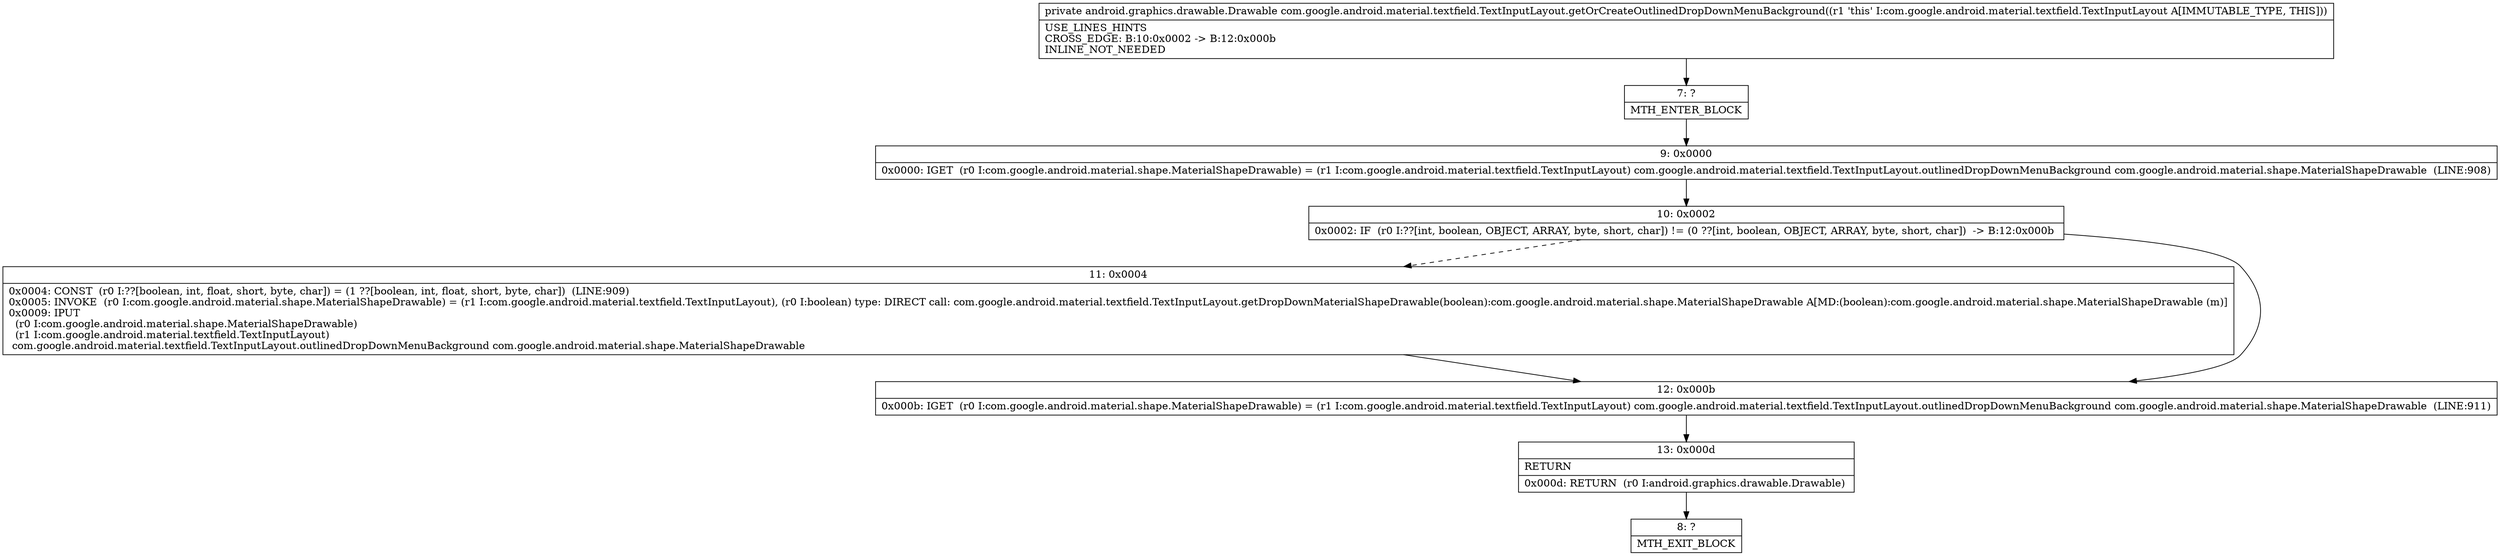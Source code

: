 digraph "CFG forcom.google.android.material.textfield.TextInputLayout.getOrCreateOutlinedDropDownMenuBackground()Landroid\/graphics\/drawable\/Drawable;" {
Node_7 [shape=record,label="{7\:\ ?|MTH_ENTER_BLOCK\l}"];
Node_9 [shape=record,label="{9\:\ 0x0000|0x0000: IGET  (r0 I:com.google.android.material.shape.MaterialShapeDrawable) = (r1 I:com.google.android.material.textfield.TextInputLayout) com.google.android.material.textfield.TextInputLayout.outlinedDropDownMenuBackground com.google.android.material.shape.MaterialShapeDrawable  (LINE:908)\l}"];
Node_10 [shape=record,label="{10\:\ 0x0002|0x0002: IF  (r0 I:??[int, boolean, OBJECT, ARRAY, byte, short, char]) != (0 ??[int, boolean, OBJECT, ARRAY, byte, short, char])  \-\> B:12:0x000b \l}"];
Node_11 [shape=record,label="{11\:\ 0x0004|0x0004: CONST  (r0 I:??[boolean, int, float, short, byte, char]) = (1 ??[boolean, int, float, short, byte, char])  (LINE:909)\l0x0005: INVOKE  (r0 I:com.google.android.material.shape.MaterialShapeDrawable) = (r1 I:com.google.android.material.textfield.TextInputLayout), (r0 I:boolean) type: DIRECT call: com.google.android.material.textfield.TextInputLayout.getDropDownMaterialShapeDrawable(boolean):com.google.android.material.shape.MaterialShapeDrawable A[MD:(boolean):com.google.android.material.shape.MaterialShapeDrawable (m)]\l0x0009: IPUT  \l  (r0 I:com.google.android.material.shape.MaterialShapeDrawable)\l  (r1 I:com.google.android.material.textfield.TextInputLayout)\l com.google.android.material.textfield.TextInputLayout.outlinedDropDownMenuBackground com.google.android.material.shape.MaterialShapeDrawable \l}"];
Node_12 [shape=record,label="{12\:\ 0x000b|0x000b: IGET  (r0 I:com.google.android.material.shape.MaterialShapeDrawable) = (r1 I:com.google.android.material.textfield.TextInputLayout) com.google.android.material.textfield.TextInputLayout.outlinedDropDownMenuBackground com.google.android.material.shape.MaterialShapeDrawable  (LINE:911)\l}"];
Node_13 [shape=record,label="{13\:\ 0x000d|RETURN\l|0x000d: RETURN  (r0 I:android.graphics.drawable.Drawable) \l}"];
Node_8 [shape=record,label="{8\:\ ?|MTH_EXIT_BLOCK\l}"];
MethodNode[shape=record,label="{private android.graphics.drawable.Drawable com.google.android.material.textfield.TextInputLayout.getOrCreateOutlinedDropDownMenuBackground((r1 'this' I:com.google.android.material.textfield.TextInputLayout A[IMMUTABLE_TYPE, THIS]))  | USE_LINES_HINTS\lCROSS_EDGE: B:10:0x0002 \-\> B:12:0x000b\lINLINE_NOT_NEEDED\l}"];
MethodNode -> Node_7;Node_7 -> Node_9;
Node_9 -> Node_10;
Node_10 -> Node_11[style=dashed];
Node_10 -> Node_12;
Node_11 -> Node_12;
Node_12 -> Node_13;
Node_13 -> Node_8;
}

